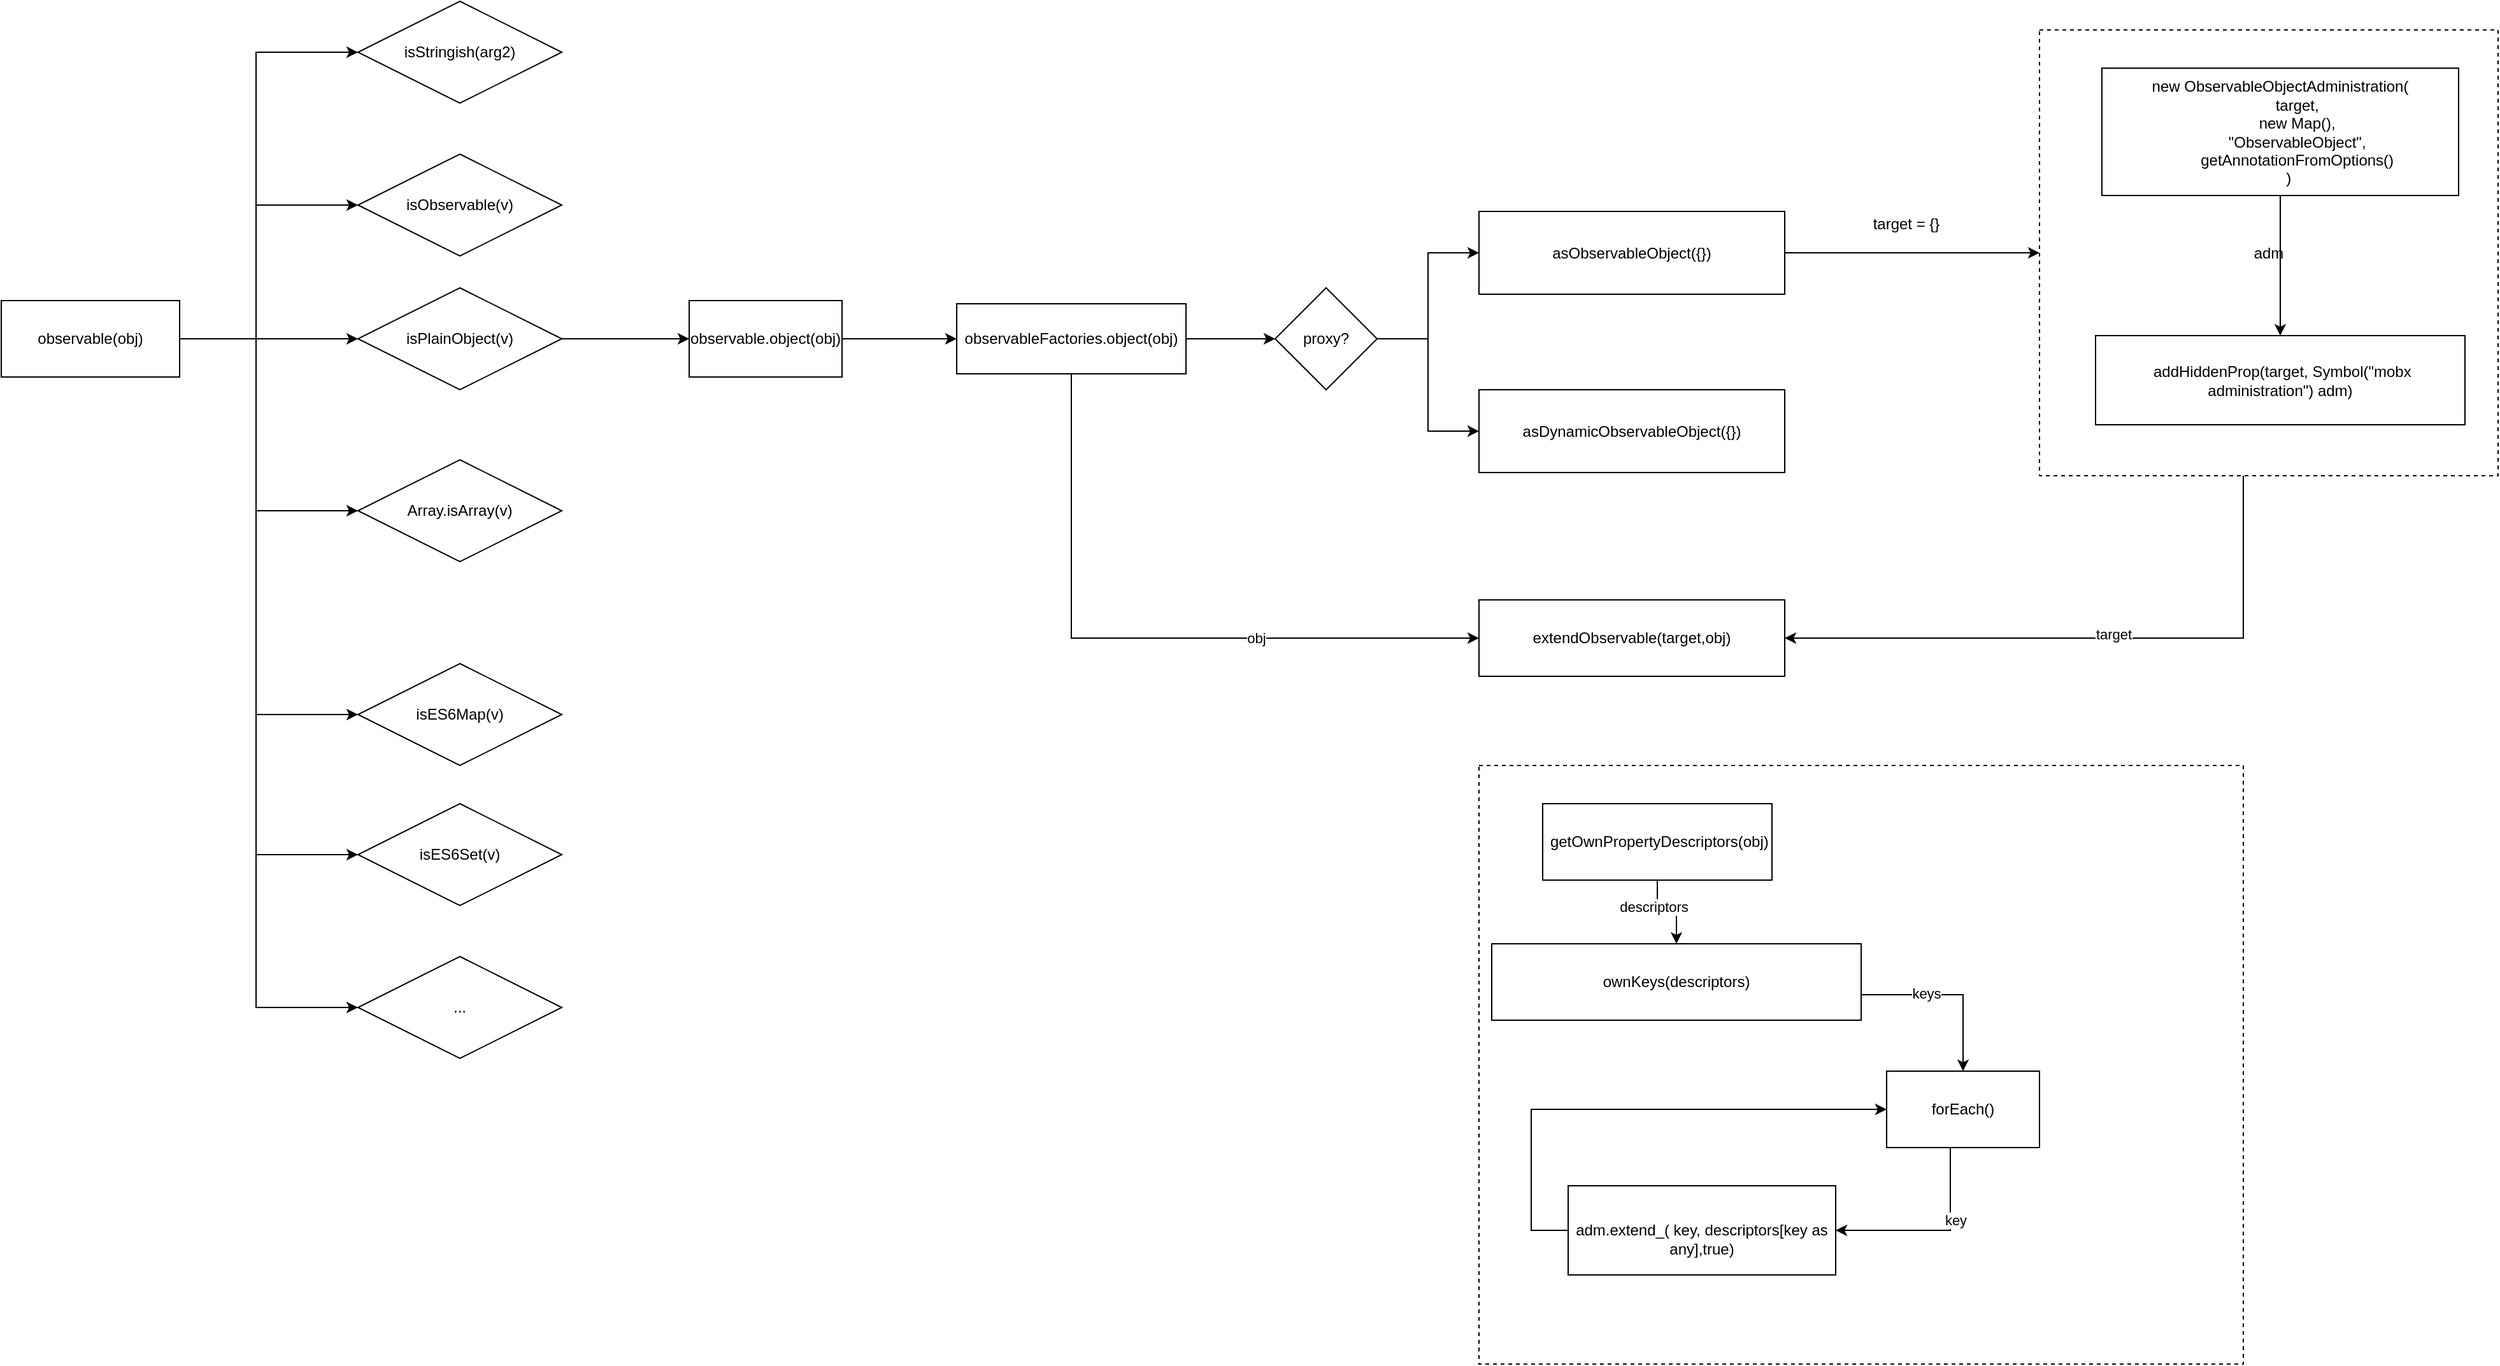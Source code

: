 <mxfile version="15.8.3" type="github">
  <diagram id="1rwKnvjPB4YOxfAVrULy" name="Page-1">
    <mxGraphModel dx="1422" dy="794" grid="1" gridSize="10" guides="1" tooltips="1" connect="1" arrows="1" fold="1" page="1" pageScale="1" pageWidth="827" pageHeight="1169" math="0" shadow="0">
      <root>
        <mxCell id="0" />
        <mxCell id="1" parent="0" />
        <mxCell id="iyL1IgxYZFnyVnzWHvHI-45" value="" style="rounded=0;whiteSpace=wrap;html=1;shadow=0;glass=0;dashed=1;sketch=0;" parent="1" vertex="1">
          <mxGeometry x="1200" y="600" width="600" height="470" as="geometry" />
        </mxCell>
        <mxCell id="iyL1IgxYZFnyVnzWHvHI-3" value="" style="edgeStyle=orthogonalEdgeStyle;rounded=0;orthogonalLoop=1;jettySize=auto;html=1;entryX=0;entryY=0.5;entryDx=0;entryDy=0;" parent="1" source="iyL1IgxYZFnyVnzWHvHI-1" target="iyL1IgxYZFnyVnzWHvHI-2" edge="1">
          <mxGeometry relative="1" as="geometry">
            <Array as="points">
              <mxPoint x="240" y="265" />
              <mxPoint x="240" y="160" />
            </Array>
          </mxGeometry>
        </mxCell>
        <mxCell id="iyL1IgxYZFnyVnzWHvHI-5" value="" style="edgeStyle=orthogonalEdgeStyle;rounded=0;orthogonalLoop=1;jettySize=auto;html=1;" parent="1" source="iyL1IgxYZFnyVnzWHvHI-1" target="iyL1IgxYZFnyVnzWHvHI-4" edge="1">
          <mxGeometry relative="1" as="geometry">
            <Array as="points">
              <mxPoint x="240" y="265" />
              <mxPoint x="240" y="400" />
            </Array>
          </mxGeometry>
        </mxCell>
        <mxCell id="iyL1IgxYZFnyVnzWHvHI-7" value="" style="edgeStyle=orthogonalEdgeStyle;rounded=0;orthogonalLoop=1;jettySize=auto;html=1;" parent="1" source="iyL1IgxYZFnyVnzWHvHI-1" target="iyL1IgxYZFnyVnzWHvHI-6" edge="1">
          <mxGeometry relative="1" as="geometry">
            <Array as="points">
              <mxPoint x="240" y="265" />
              <mxPoint x="240" y="560" />
            </Array>
          </mxGeometry>
        </mxCell>
        <mxCell id="iyL1IgxYZFnyVnzWHvHI-9" value="" style="edgeStyle=orthogonalEdgeStyle;rounded=0;orthogonalLoop=1;jettySize=auto;html=1;" parent="1" source="iyL1IgxYZFnyVnzWHvHI-1" target="iyL1IgxYZFnyVnzWHvHI-8" edge="1">
          <mxGeometry relative="1" as="geometry">
            <Array as="points">
              <mxPoint x="240" y="265" />
              <mxPoint x="240" y="40" />
            </Array>
          </mxGeometry>
        </mxCell>
        <mxCell id="iyL1IgxYZFnyVnzWHvHI-11" style="edgeStyle=orthogonalEdgeStyle;rounded=0;orthogonalLoop=1;jettySize=auto;html=1;entryX=0;entryY=0.5;entryDx=0;entryDy=0;" parent="1" source="iyL1IgxYZFnyVnzWHvHI-1" target="iyL1IgxYZFnyVnzWHvHI-10" edge="1">
          <mxGeometry relative="1" as="geometry" />
        </mxCell>
        <mxCell id="iyL1IgxYZFnyVnzWHvHI-13" style="edgeStyle=orthogonalEdgeStyle;rounded=0;orthogonalLoop=1;jettySize=auto;html=1;entryX=0;entryY=0.5;entryDx=0;entryDy=0;" parent="1" source="iyL1IgxYZFnyVnzWHvHI-1" target="iyL1IgxYZFnyVnzWHvHI-12" edge="1">
          <mxGeometry relative="1" as="geometry">
            <Array as="points">
              <mxPoint x="240" y="265" />
              <mxPoint x="240" y="670" />
            </Array>
          </mxGeometry>
        </mxCell>
        <mxCell id="iyL1IgxYZFnyVnzWHvHI-15" style="edgeStyle=orthogonalEdgeStyle;rounded=0;orthogonalLoop=1;jettySize=auto;html=1;entryX=0;entryY=0.5;entryDx=0;entryDy=0;" parent="1" source="iyL1IgxYZFnyVnzWHvHI-1" target="iyL1IgxYZFnyVnzWHvHI-14" edge="1">
          <mxGeometry relative="1" as="geometry">
            <Array as="points">
              <mxPoint x="240" y="265" />
              <mxPoint x="240" y="790" />
            </Array>
          </mxGeometry>
        </mxCell>
        <mxCell id="iyL1IgxYZFnyVnzWHvHI-1" value="observable(obj)" style="rounded=0;whiteSpace=wrap;html=1;" parent="1" vertex="1">
          <mxGeometry x="40" y="235" width="140" height="60" as="geometry" />
        </mxCell>
        <mxCell id="iyL1IgxYZFnyVnzWHvHI-2" value="isObservable(v)" style="rhombus;whiteSpace=wrap;html=1;rounded=0;" parent="1" vertex="1">
          <mxGeometry x="320" y="120" width="160" height="80" as="geometry" />
        </mxCell>
        <mxCell id="iyL1IgxYZFnyVnzWHvHI-4" value="Array.isArray(v)" style="rhombus;whiteSpace=wrap;html=1;rounded=0;" parent="1" vertex="1">
          <mxGeometry x="320" y="360" width="160" height="80" as="geometry" />
        </mxCell>
        <mxCell id="iyL1IgxYZFnyVnzWHvHI-6" value="isES6Map(v)" style="rhombus;whiteSpace=wrap;html=1;rounded=0;" parent="1" vertex="1">
          <mxGeometry x="320" y="520" width="160" height="80" as="geometry" />
        </mxCell>
        <mxCell id="iyL1IgxYZFnyVnzWHvHI-8" value="isStringish(arg2)" style="rhombus;whiteSpace=wrap;html=1;rounded=0;" parent="1" vertex="1">
          <mxGeometry x="320" width="160" height="80" as="geometry" />
        </mxCell>
        <mxCell id="iyL1IgxYZFnyVnzWHvHI-17" value="" style="edgeStyle=orthogonalEdgeStyle;rounded=0;orthogonalLoop=1;jettySize=auto;html=1;" parent="1" source="iyL1IgxYZFnyVnzWHvHI-10" target="iyL1IgxYZFnyVnzWHvHI-16" edge="1">
          <mxGeometry relative="1" as="geometry" />
        </mxCell>
        <mxCell id="iyL1IgxYZFnyVnzWHvHI-10" value="isPlainObject(v)" style="rhombus;whiteSpace=wrap;html=1;rounded=0;" parent="1" vertex="1">
          <mxGeometry x="320" y="225" width="160" height="80" as="geometry" />
        </mxCell>
        <mxCell id="iyL1IgxYZFnyVnzWHvHI-12" value="isES6Set(v)" style="rhombus;whiteSpace=wrap;html=1;rounded=0;" parent="1" vertex="1">
          <mxGeometry x="320" y="630" width="160" height="80" as="geometry" />
        </mxCell>
        <mxCell id="iyL1IgxYZFnyVnzWHvHI-14" value="..." style="rhombus;whiteSpace=wrap;html=1;rounded=0;" parent="1" vertex="1">
          <mxGeometry x="320" y="750" width="160" height="80" as="geometry" />
        </mxCell>
        <mxCell id="iyL1IgxYZFnyVnzWHvHI-19" value="" style="edgeStyle=orthogonalEdgeStyle;rounded=0;orthogonalLoop=1;jettySize=auto;html=1;" parent="1" source="iyL1IgxYZFnyVnzWHvHI-16" target="iyL1IgxYZFnyVnzWHvHI-18" edge="1">
          <mxGeometry relative="1" as="geometry" />
        </mxCell>
        <mxCell id="iyL1IgxYZFnyVnzWHvHI-16" value="observable.object(obj)" style="whiteSpace=wrap;html=1;rounded=0;" parent="1" vertex="1">
          <mxGeometry x="580" y="235" width="120" height="60" as="geometry" />
        </mxCell>
        <mxCell id="iyL1IgxYZFnyVnzWHvHI-23" value="" style="edgeStyle=orthogonalEdgeStyle;rounded=0;orthogonalLoop=1;jettySize=auto;html=1;" parent="1" source="iyL1IgxYZFnyVnzWHvHI-18" target="iyL1IgxYZFnyVnzWHvHI-22" edge="1">
          <mxGeometry relative="1" as="geometry" />
        </mxCell>
        <mxCell id="iyL1IgxYZFnyVnzWHvHI-34" style="edgeStyle=orthogonalEdgeStyle;rounded=0;orthogonalLoop=1;jettySize=auto;html=1;entryX=0;entryY=0.5;entryDx=0;entryDy=0;" parent="1" source="iyL1IgxYZFnyVnzWHvHI-18" target="iyL1IgxYZFnyVnzWHvHI-29" edge="1">
          <mxGeometry relative="1" as="geometry">
            <Array as="points">
              <mxPoint x="880" y="500" />
            </Array>
          </mxGeometry>
        </mxCell>
        <mxCell id="iyL1IgxYZFnyVnzWHvHI-35" value="obj" style="edgeLabel;html=1;align=center;verticalAlign=middle;resizable=0;points=[];" parent="iyL1IgxYZFnyVnzWHvHI-34" vertex="1" connectable="0">
          <mxGeometry x="0.333" relative="1" as="geometry">
            <mxPoint x="1" as="offset" />
          </mxGeometry>
        </mxCell>
        <mxCell id="iyL1IgxYZFnyVnzWHvHI-18" value="observableFactories.object(obj)" style="whiteSpace=wrap;html=1;rounded=0;" parent="1" vertex="1">
          <mxGeometry x="790" y="237.5" width="180" height="55" as="geometry" />
        </mxCell>
        <mxCell id="iyL1IgxYZFnyVnzWHvHI-25" value="" style="edgeStyle=orthogonalEdgeStyle;rounded=0;orthogonalLoop=1;jettySize=auto;html=1;" parent="1" source="iyL1IgxYZFnyVnzWHvHI-22" target="iyL1IgxYZFnyVnzWHvHI-24" edge="1">
          <mxGeometry relative="1" as="geometry" />
        </mxCell>
        <mxCell id="iyL1IgxYZFnyVnzWHvHI-27" value="" style="edgeStyle=orthogonalEdgeStyle;rounded=0;orthogonalLoop=1;jettySize=auto;html=1;" parent="1" source="iyL1IgxYZFnyVnzWHvHI-22" target="iyL1IgxYZFnyVnzWHvHI-26" edge="1">
          <mxGeometry relative="1" as="geometry" />
        </mxCell>
        <mxCell id="iyL1IgxYZFnyVnzWHvHI-22" value="proxy?" style="rhombus;whiteSpace=wrap;html=1;rounded=0;" parent="1" vertex="1">
          <mxGeometry x="1040" y="225" width="80" height="80" as="geometry" />
        </mxCell>
        <mxCell id="iyL1IgxYZFnyVnzWHvHI-31" style="edgeStyle=orthogonalEdgeStyle;rounded=0;orthogonalLoop=1;jettySize=auto;html=1;entryX=1;entryY=0.5;entryDx=0;entryDy=0;exitX=0.527;exitY=0.998;exitDx=0;exitDy=0;exitPerimeter=0;" parent="1" source="iyL1IgxYZFnyVnzWHvHI-38" target="iyL1IgxYZFnyVnzWHvHI-29" edge="1">
          <mxGeometry relative="1" as="geometry">
            <Array as="points">
              <mxPoint x="1800" y="500" />
            </Array>
          </mxGeometry>
        </mxCell>
        <mxCell id="iyL1IgxYZFnyVnzWHvHI-44" value="target" style="edgeLabel;html=1;align=center;verticalAlign=middle;resizable=0;points=[];" parent="iyL1IgxYZFnyVnzWHvHI-31" vertex="1" connectable="0">
          <mxGeometry x="0.004" y="-3" relative="1" as="geometry">
            <mxPoint as="offset" />
          </mxGeometry>
        </mxCell>
        <mxCell id="iyL1IgxYZFnyVnzWHvHI-39" style="edgeStyle=orthogonalEdgeStyle;rounded=0;orthogonalLoop=1;jettySize=auto;html=1;entryX=0;entryY=0.5;entryDx=0;entryDy=0;" parent="1" source="iyL1IgxYZFnyVnzWHvHI-24" target="iyL1IgxYZFnyVnzWHvHI-38" edge="1">
          <mxGeometry relative="1" as="geometry" />
        </mxCell>
        <mxCell id="iyL1IgxYZFnyVnzWHvHI-24" value="asObservableObject({})" style="whiteSpace=wrap;html=1;rounded=0;" parent="1" vertex="1">
          <mxGeometry x="1200" y="165" width="240" height="65" as="geometry" />
        </mxCell>
        <mxCell id="iyL1IgxYZFnyVnzWHvHI-26" value="asDynamicObservableObject({})" style="whiteSpace=wrap;html=1;rounded=0;" parent="1" vertex="1">
          <mxGeometry x="1200" y="305" width="240" height="65" as="geometry" />
        </mxCell>
        <mxCell id="iyL1IgxYZFnyVnzWHvHI-29" value="extendObservable(target,obj)" style="whiteSpace=wrap;html=1;rounded=0;" parent="1" vertex="1">
          <mxGeometry x="1200" y="470" width="240" height="60" as="geometry" />
        </mxCell>
        <mxCell id="iyL1IgxYZFnyVnzWHvHI-38" value="adm" style="rounded=0;whiteSpace=wrap;html=1;shadow=0;sketch=0;glass=0;dashed=1;" parent="1" vertex="1">
          <mxGeometry x="1640" y="22.5" width="360" height="350" as="geometry" />
        </mxCell>
        <mxCell id="iyL1IgxYZFnyVnzWHvHI-43" style="edgeStyle=orthogonalEdgeStyle;rounded=0;orthogonalLoop=1;jettySize=auto;html=1;" parent="1" source="iyL1IgxYZFnyVnzWHvHI-40" target="iyL1IgxYZFnyVnzWHvHI-42" edge="1">
          <mxGeometry relative="1" as="geometry" />
        </mxCell>
        <mxCell id="iyL1IgxYZFnyVnzWHvHI-40" value="&lt;div&gt;new ObservableObjectAdministration(&lt;/div&gt;&lt;div&gt;&amp;nbsp; &amp;nbsp; &amp;nbsp; &amp;nbsp; target,&lt;/div&gt;&lt;div&gt;&amp;nbsp; &amp;nbsp; &amp;nbsp; &amp;nbsp; new Map(),&lt;/div&gt;&lt;div&gt;&amp;nbsp; &amp;nbsp; &amp;nbsp; &amp;nbsp; &quot;ObservableObject&quot;,&lt;/div&gt;&lt;div&gt;&amp;nbsp; &amp;nbsp; &amp;nbsp; &amp;nbsp; getAnnotationFromOptions()&lt;/div&gt;&lt;div&gt;&amp;nbsp; &amp;nbsp; )&lt;/div&gt;" style="rounded=0;whiteSpace=wrap;html=1;" parent="1" vertex="1">
          <mxGeometry x="1689" y="52.5" width="280" height="100" as="geometry" />
        </mxCell>
        <mxCell id="iyL1IgxYZFnyVnzWHvHI-41" value="target = {}" style="text;html=1;align=center;verticalAlign=middle;resizable=0;points=[];autosize=1;strokeColor=none;fillColor=none;" parent="1" vertex="1">
          <mxGeometry x="1500" y="165" width="70" height="20" as="geometry" />
        </mxCell>
        <mxCell id="iyL1IgxYZFnyVnzWHvHI-42" value="&amp;nbsp;addHiddenProp(target, Symbol(&quot;mobx administration&quot;) adm)" style="rounded=0;whiteSpace=wrap;html=1;" parent="1" vertex="1">
          <mxGeometry x="1684" y="262.5" width="290" height="70" as="geometry" />
        </mxCell>
        <mxCell id="THPppPZf0FDBCK3k7ReB-1" style="edgeStyle=orthogonalEdgeStyle;rounded=0;orthogonalLoop=1;jettySize=auto;html=1;" edge="1" parent="1" source="iyL1IgxYZFnyVnzWHvHI-46" target="iyL1IgxYZFnyVnzWHvHI-47">
          <mxGeometry relative="1" as="geometry" />
        </mxCell>
        <mxCell id="THPppPZf0FDBCK3k7ReB-2" value="descriptors" style="edgeLabel;html=1;align=center;verticalAlign=middle;resizable=0;points=[];" vertex="1" connectable="0" parent="THPppPZf0FDBCK3k7ReB-1">
          <mxGeometry x="-0.375" y="-3" relative="1" as="geometry">
            <mxPoint as="offset" />
          </mxGeometry>
        </mxCell>
        <mxCell id="iyL1IgxYZFnyVnzWHvHI-46" value="&amp;nbsp;getOwnPropertyDescriptors(obj)" style="rounded=0;whiteSpace=wrap;html=1;shadow=0;glass=0;sketch=0;" parent="1" vertex="1">
          <mxGeometry x="1250" y="630" width="180" height="60" as="geometry" />
        </mxCell>
        <mxCell id="THPppPZf0FDBCK3k7ReB-3" style="edgeStyle=orthogonalEdgeStyle;rounded=0;orthogonalLoop=1;jettySize=auto;html=1;" edge="1" parent="1" source="iyL1IgxYZFnyVnzWHvHI-47" target="iyL1IgxYZFnyVnzWHvHI-49">
          <mxGeometry relative="1" as="geometry">
            <Array as="points">
              <mxPoint x="1450" y="780" />
              <mxPoint x="1450" y="780" />
            </Array>
          </mxGeometry>
        </mxCell>
        <mxCell id="THPppPZf0FDBCK3k7ReB-4" value="keys" style="edgeLabel;html=1;align=center;verticalAlign=middle;resizable=0;points=[];" vertex="1" connectable="0" parent="THPppPZf0FDBCK3k7ReB-3">
          <mxGeometry x="-0.271" y="1" relative="1" as="geometry">
            <mxPoint as="offset" />
          </mxGeometry>
        </mxCell>
        <mxCell id="iyL1IgxYZFnyVnzWHvHI-47" value="&lt;div&gt;ownKeys(descriptors)&lt;/div&gt;" style="rounded=0;whiteSpace=wrap;html=1;shadow=0;glass=0;sketch=0;" parent="1" vertex="1">
          <mxGeometry x="1210" y="740" width="290" height="60" as="geometry" />
        </mxCell>
        <mxCell id="THPppPZf0FDBCK3k7ReB-8" style="edgeStyle=orthogonalEdgeStyle;rounded=0;orthogonalLoop=1;jettySize=auto;html=1;entryX=0;entryY=0.5;entryDx=0;entryDy=0;" edge="1" parent="1" source="iyL1IgxYZFnyVnzWHvHI-48" target="iyL1IgxYZFnyVnzWHvHI-49">
          <mxGeometry relative="1" as="geometry">
            <Array as="points">
              <mxPoint x="1241" y="965" />
              <mxPoint x="1241" y="870" />
            </Array>
          </mxGeometry>
        </mxCell>
        <mxCell id="iyL1IgxYZFnyVnzWHvHI-48" value="&lt;div&gt;&lt;br&gt;&lt;/div&gt;&lt;div&gt;&lt;br&gt;&lt;/div&gt;&lt;div&gt;adm.extend_( key, descriptors[key as any],true)&lt;/div&gt;&lt;div&gt;&lt;br&gt;&lt;/div&gt;" style="rounded=0;whiteSpace=wrap;html=1;shadow=0;glass=0;sketch=0;" parent="1" vertex="1">
          <mxGeometry x="1270" y="930" width="210" height="70" as="geometry" />
        </mxCell>
        <mxCell id="THPppPZf0FDBCK3k7ReB-5" style="edgeStyle=orthogonalEdgeStyle;rounded=0;orthogonalLoop=1;jettySize=auto;html=1;" edge="1" parent="1" source="iyL1IgxYZFnyVnzWHvHI-49" target="iyL1IgxYZFnyVnzWHvHI-48">
          <mxGeometry relative="1" as="geometry">
            <Array as="points">
              <mxPoint x="1570" y="965" />
            </Array>
          </mxGeometry>
        </mxCell>
        <mxCell id="THPppPZf0FDBCK3k7ReB-9" value="key" style="edgeLabel;html=1;align=center;verticalAlign=middle;resizable=0;points=[];" vertex="1" connectable="0" parent="THPppPZf0FDBCK3k7ReB-5">
          <mxGeometry x="-0.267" y="4" relative="1" as="geometry">
            <mxPoint as="offset" />
          </mxGeometry>
        </mxCell>
        <mxCell id="iyL1IgxYZFnyVnzWHvHI-49" value="forEach()" style="rounded=0;whiteSpace=wrap;html=1;shadow=0;glass=0;sketch=0;" parent="1" vertex="1">
          <mxGeometry x="1520" y="840" width="120" height="60" as="geometry" />
        </mxCell>
      </root>
    </mxGraphModel>
  </diagram>
</mxfile>
